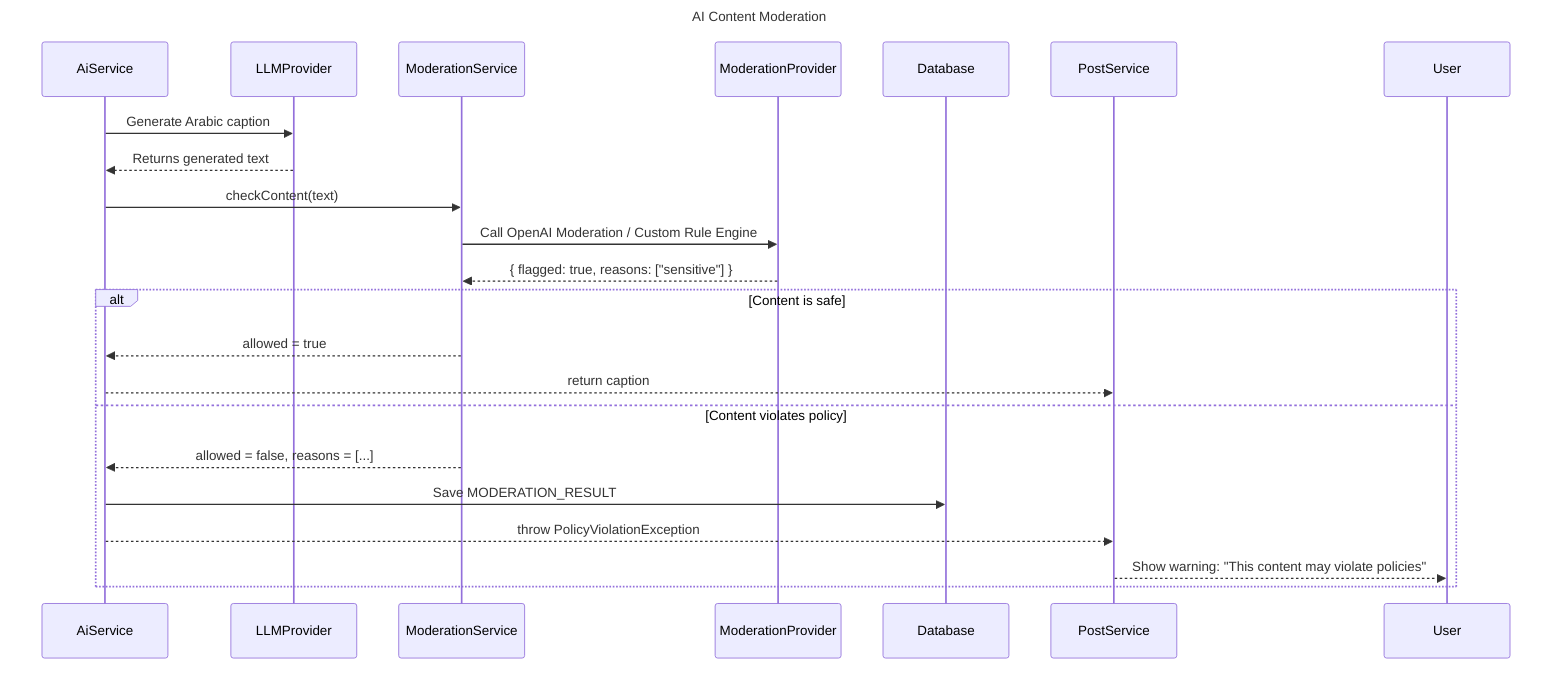 sequenceDiagram
    title AI Content Moderation

    participant AiService
    participant LLMProvider
    participant ModerationService
    participant ModerationProvider
    participant Database
    participant PostService

    AiService->>LLMProvider: Generate Arabic caption
    LLMProvider-->>AiService: Returns generated text
    AiService->>ModerationService: checkContent(text)
    ModerationService->>ModerationProvider: Call OpenAI Moderation / Custom Rule Engine
    ModerationProvider-->>ModerationService: { flagged: true, reasons: ["sensitive"] }

    alt Content is safe
        ModerationService-->>AiService: allowed = true
        AiService-->>PostService: return caption
    else Content violates policy
        ModerationService-->>AiService: allowed = false, reasons = [...]
        AiService->>Database: Save MODERATION_RESULT
        AiService-->>PostService: throw PolicyViolationException
        PostService-->>User: Show warning: "This content may violate policies"
    end